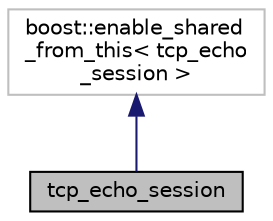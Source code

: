digraph "tcp_echo_session"
{
  edge [fontname="Helvetica",fontsize="10",labelfontname="Helvetica",labelfontsize="10"];
  node [fontname="Helvetica",fontsize="10",shape=record];
  Node2 [label="tcp_echo_session",height=0.2,width=0.4,color="black", fillcolor="grey75", style="filled", fontcolor="black"];
  Node3 -> Node2 [dir="back",color="midnightblue",fontsize="10",style="solid"];
  Node3 [label="boost::enable_shared\l_from_this\< tcp_echo\l_session \>",height=0.2,width=0.4,color="grey75", fillcolor="white", style="filled"];
}
